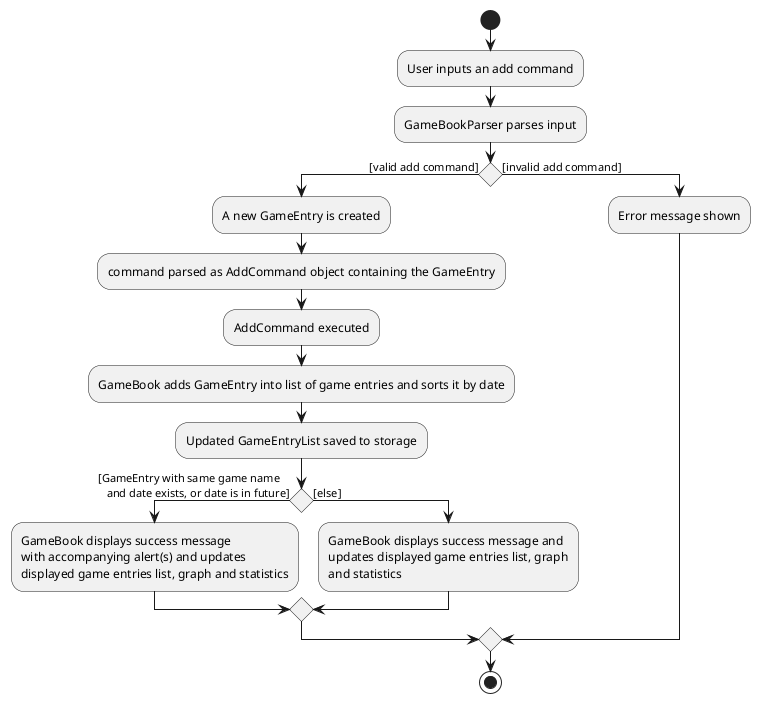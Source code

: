 @startuml

start
:User inputs an add command;
:GameBookParser parses input;

if () then ([valid add command])
  :A new GameEntry is created;
  :command parsed as AddCommand object containing the GameEntry;
  :AddCommand executed;
  :GameBook adds GameEntry into list of game entries and sorts it by date;
  :Updated GameEntryList saved to storage;
  if() then([GameEntry with same game name
   and date exists, or date is in future])
    :GameBook displays success message
    with accompanying alert(s) and updates
    displayed game entries list, graph and statistics;
  else ([else])
    :GameBook displays success message and
    updates displayed game entries list, graph
    and statistics;
  endif

else ([invalid add command])
  :Error message shown;

endif
stop
@enduml
